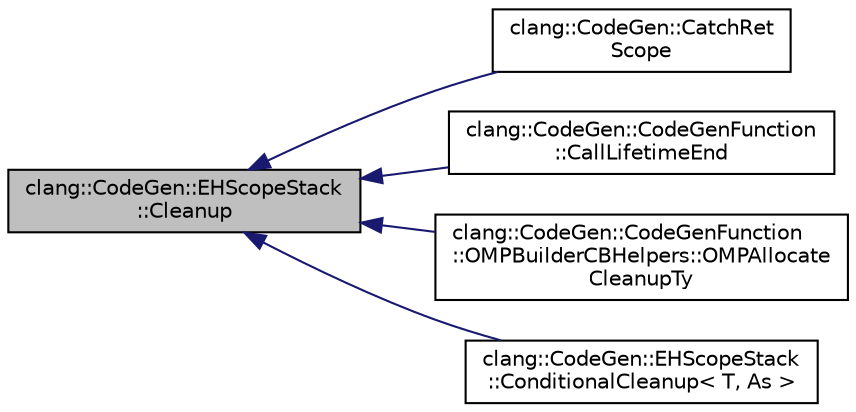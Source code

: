 digraph "clang::CodeGen::EHScopeStack::Cleanup"
{
 // LATEX_PDF_SIZE
  bgcolor="transparent";
  edge [fontname="Helvetica",fontsize="10",labelfontname="Helvetica",labelfontsize="10"];
  node [fontname="Helvetica",fontsize="10",shape=record];
  rankdir="LR";
  Node1 [label="clang::CodeGen::EHScopeStack\l::Cleanup",height=0.2,width=0.4,color="black", fillcolor="grey75", style="filled", fontcolor="black",tooltip="Information for lazily generating a cleanup."];
  Node1 -> Node2 [dir="back",color="midnightblue",fontsize="10",style="solid",fontname="Helvetica"];
  Node2 [label="clang::CodeGen::CatchRet\lScope",height=0.2,width=0.4,color="black",URL="$structclang_1_1CodeGen_1_1CatchRetScope.html",tooltip=" "];
  Node1 -> Node3 [dir="back",color="midnightblue",fontsize="10",style="solid",fontname="Helvetica"];
  Node3 [label="clang::CodeGen::CodeGenFunction\l::CallLifetimeEnd",height=0.2,width=0.4,color="black",URL="$classclang_1_1CodeGen_1_1CodeGenFunction_1_1CallLifetimeEnd.html",tooltip=" "];
  Node1 -> Node4 [dir="back",color="midnightblue",fontsize="10",style="solid",fontname="Helvetica"];
  Node4 [label="clang::CodeGen::CodeGenFunction\l::OMPBuilderCBHelpers::OMPAllocate\lCleanupTy",height=0.2,width=0.4,color="black",URL="$classclang_1_1CodeGen_1_1CodeGenFunction_1_1OMPBuilderCBHelpers_1_1OMPAllocateCleanupTy.html",tooltip="Cleanup action for allocate support."];
  Node1 -> Node5 [dir="back",color="midnightblue",fontsize="10",style="solid",fontname="Helvetica"];
  Node5 [label="clang::CodeGen::EHScopeStack\l::ConditionalCleanup\< T, As \>",height=0.2,width=0.4,color="black",URL="$classclang_1_1CodeGen_1_1EHScopeStack_1_1ConditionalCleanup.html",tooltip="ConditionalCleanup stores the saved form of its parameters, then restores them and performs the clean..."];
}
